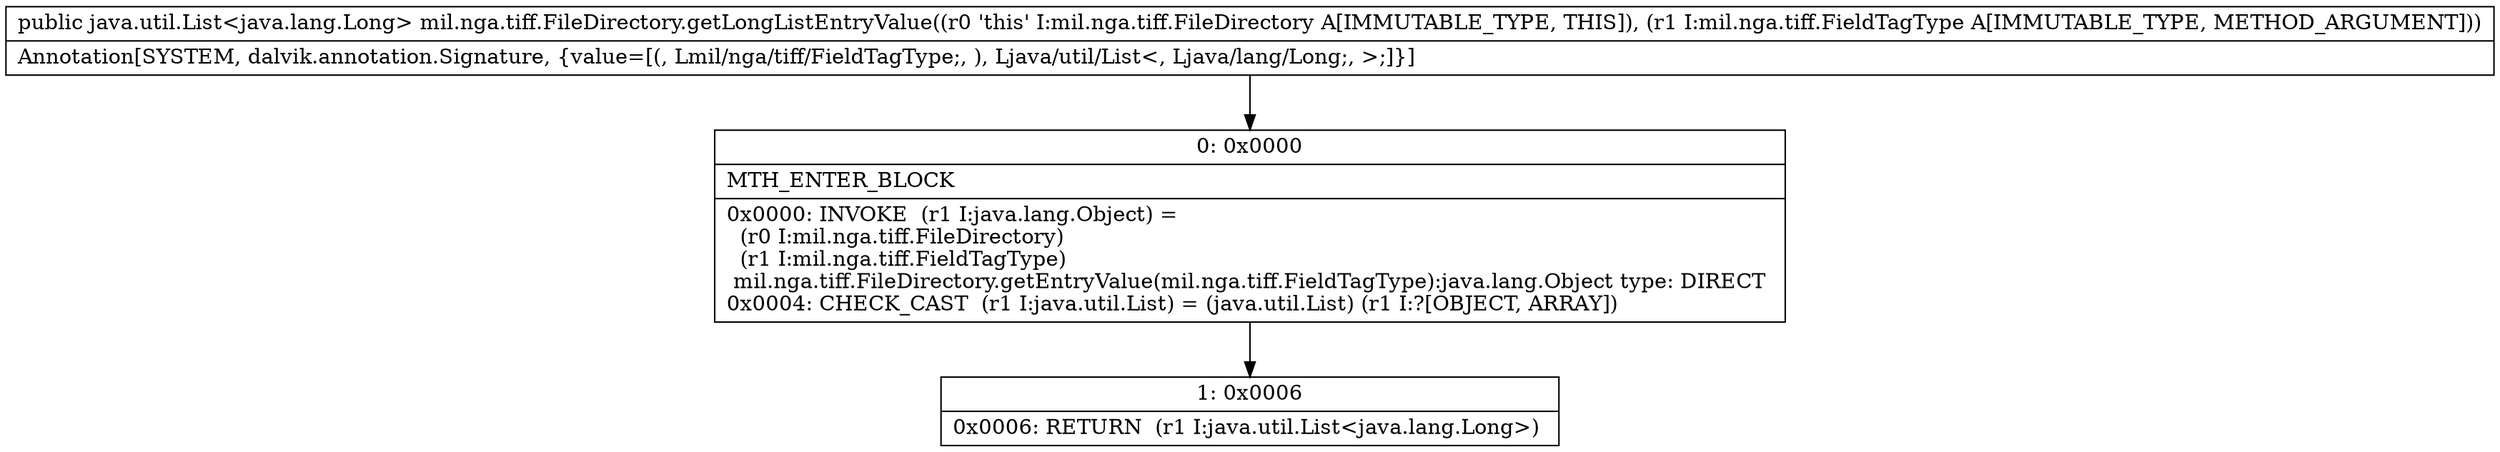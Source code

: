 digraph "CFG formil.nga.tiff.FileDirectory.getLongListEntryValue(Lmil\/nga\/tiff\/FieldTagType;)Ljava\/util\/List;" {
Node_0 [shape=record,label="{0\:\ 0x0000|MTH_ENTER_BLOCK\l|0x0000: INVOKE  (r1 I:java.lang.Object) = \l  (r0 I:mil.nga.tiff.FileDirectory)\l  (r1 I:mil.nga.tiff.FieldTagType)\l mil.nga.tiff.FileDirectory.getEntryValue(mil.nga.tiff.FieldTagType):java.lang.Object type: DIRECT \l0x0004: CHECK_CAST  (r1 I:java.util.List) = (java.util.List) (r1 I:?[OBJECT, ARRAY]) \l}"];
Node_1 [shape=record,label="{1\:\ 0x0006|0x0006: RETURN  (r1 I:java.util.List\<java.lang.Long\>) \l}"];
MethodNode[shape=record,label="{public java.util.List\<java.lang.Long\> mil.nga.tiff.FileDirectory.getLongListEntryValue((r0 'this' I:mil.nga.tiff.FileDirectory A[IMMUTABLE_TYPE, THIS]), (r1 I:mil.nga.tiff.FieldTagType A[IMMUTABLE_TYPE, METHOD_ARGUMENT]))  | Annotation[SYSTEM, dalvik.annotation.Signature, \{value=[(, Lmil\/nga\/tiff\/FieldTagType;, ), Ljava\/util\/List\<, Ljava\/lang\/Long;, \>;]\}]\l}"];
MethodNode -> Node_0;
Node_0 -> Node_1;
}

